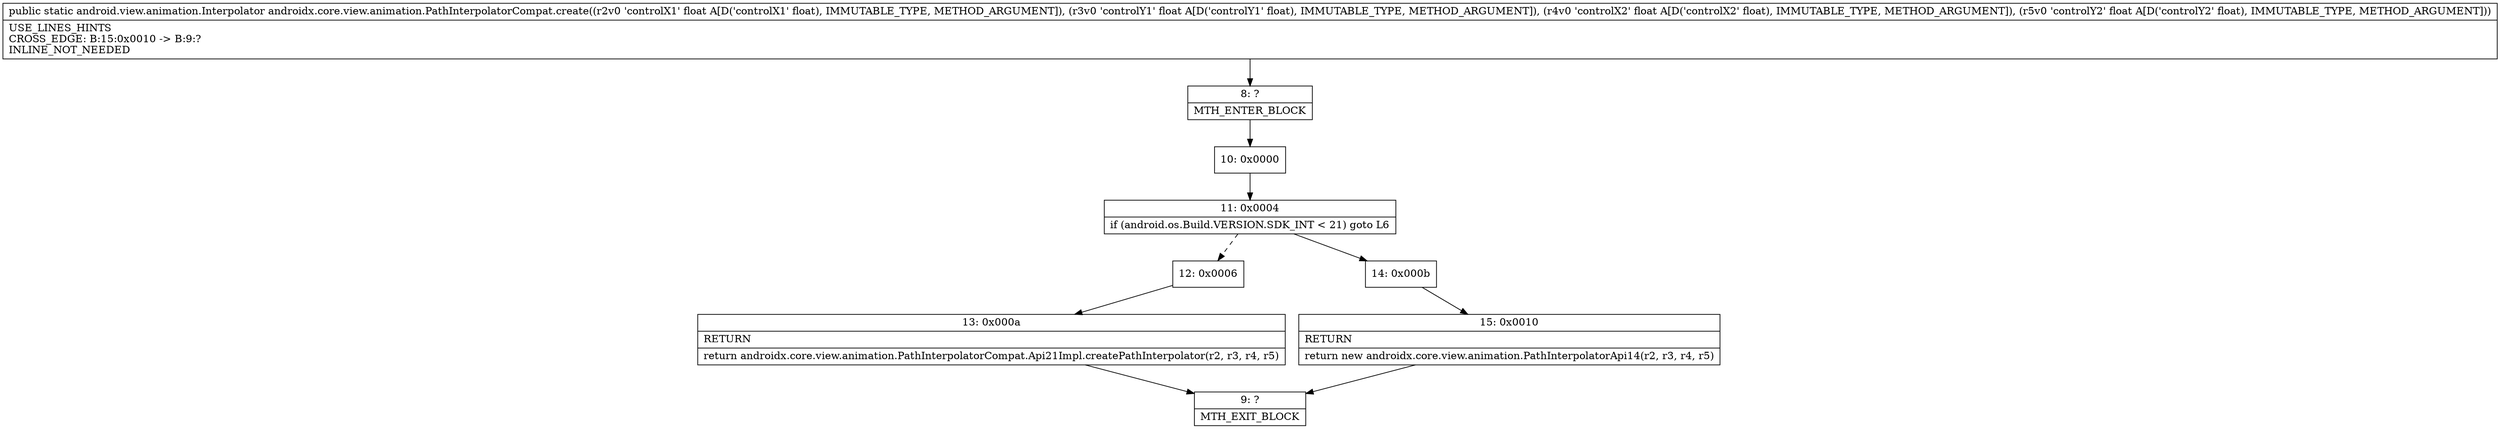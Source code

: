 digraph "CFG forandroidx.core.view.animation.PathInterpolatorCompat.create(FFFF)Landroid\/view\/animation\/Interpolator;" {
Node_8 [shape=record,label="{8\:\ ?|MTH_ENTER_BLOCK\l}"];
Node_10 [shape=record,label="{10\:\ 0x0000}"];
Node_11 [shape=record,label="{11\:\ 0x0004|if (android.os.Build.VERSION.SDK_INT \< 21) goto L6\l}"];
Node_12 [shape=record,label="{12\:\ 0x0006}"];
Node_13 [shape=record,label="{13\:\ 0x000a|RETURN\l|return androidx.core.view.animation.PathInterpolatorCompat.Api21Impl.createPathInterpolator(r2, r3, r4, r5)\l}"];
Node_9 [shape=record,label="{9\:\ ?|MTH_EXIT_BLOCK\l}"];
Node_14 [shape=record,label="{14\:\ 0x000b}"];
Node_15 [shape=record,label="{15\:\ 0x0010|RETURN\l|return new androidx.core.view.animation.PathInterpolatorApi14(r2, r3, r4, r5)\l}"];
MethodNode[shape=record,label="{public static android.view.animation.Interpolator androidx.core.view.animation.PathInterpolatorCompat.create((r2v0 'controlX1' float A[D('controlX1' float), IMMUTABLE_TYPE, METHOD_ARGUMENT]), (r3v0 'controlY1' float A[D('controlY1' float), IMMUTABLE_TYPE, METHOD_ARGUMENT]), (r4v0 'controlX2' float A[D('controlX2' float), IMMUTABLE_TYPE, METHOD_ARGUMENT]), (r5v0 'controlY2' float A[D('controlY2' float), IMMUTABLE_TYPE, METHOD_ARGUMENT]))  | USE_LINES_HINTS\lCROSS_EDGE: B:15:0x0010 \-\> B:9:?\lINLINE_NOT_NEEDED\l}"];
MethodNode -> Node_8;Node_8 -> Node_10;
Node_10 -> Node_11;
Node_11 -> Node_12[style=dashed];
Node_11 -> Node_14;
Node_12 -> Node_13;
Node_13 -> Node_9;
Node_14 -> Node_15;
Node_15 -> Node_9;
}

